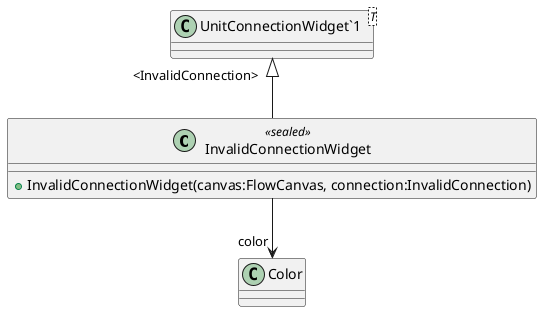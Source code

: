 @startuml
class InvalidConnectionWidget <<sealed>> {
    + InvalidConnectionWidget(canvas:FlowCanvas, connection:InvalidConnection)
}
class "UnitConnectionWidget`1"<T> {
}
"UnitConnectionWidget`1" "<InvalidConnection>" <|-- InvalidConnectionWidget
InvalidConnectionWidget --> "color" Color
@enduml

